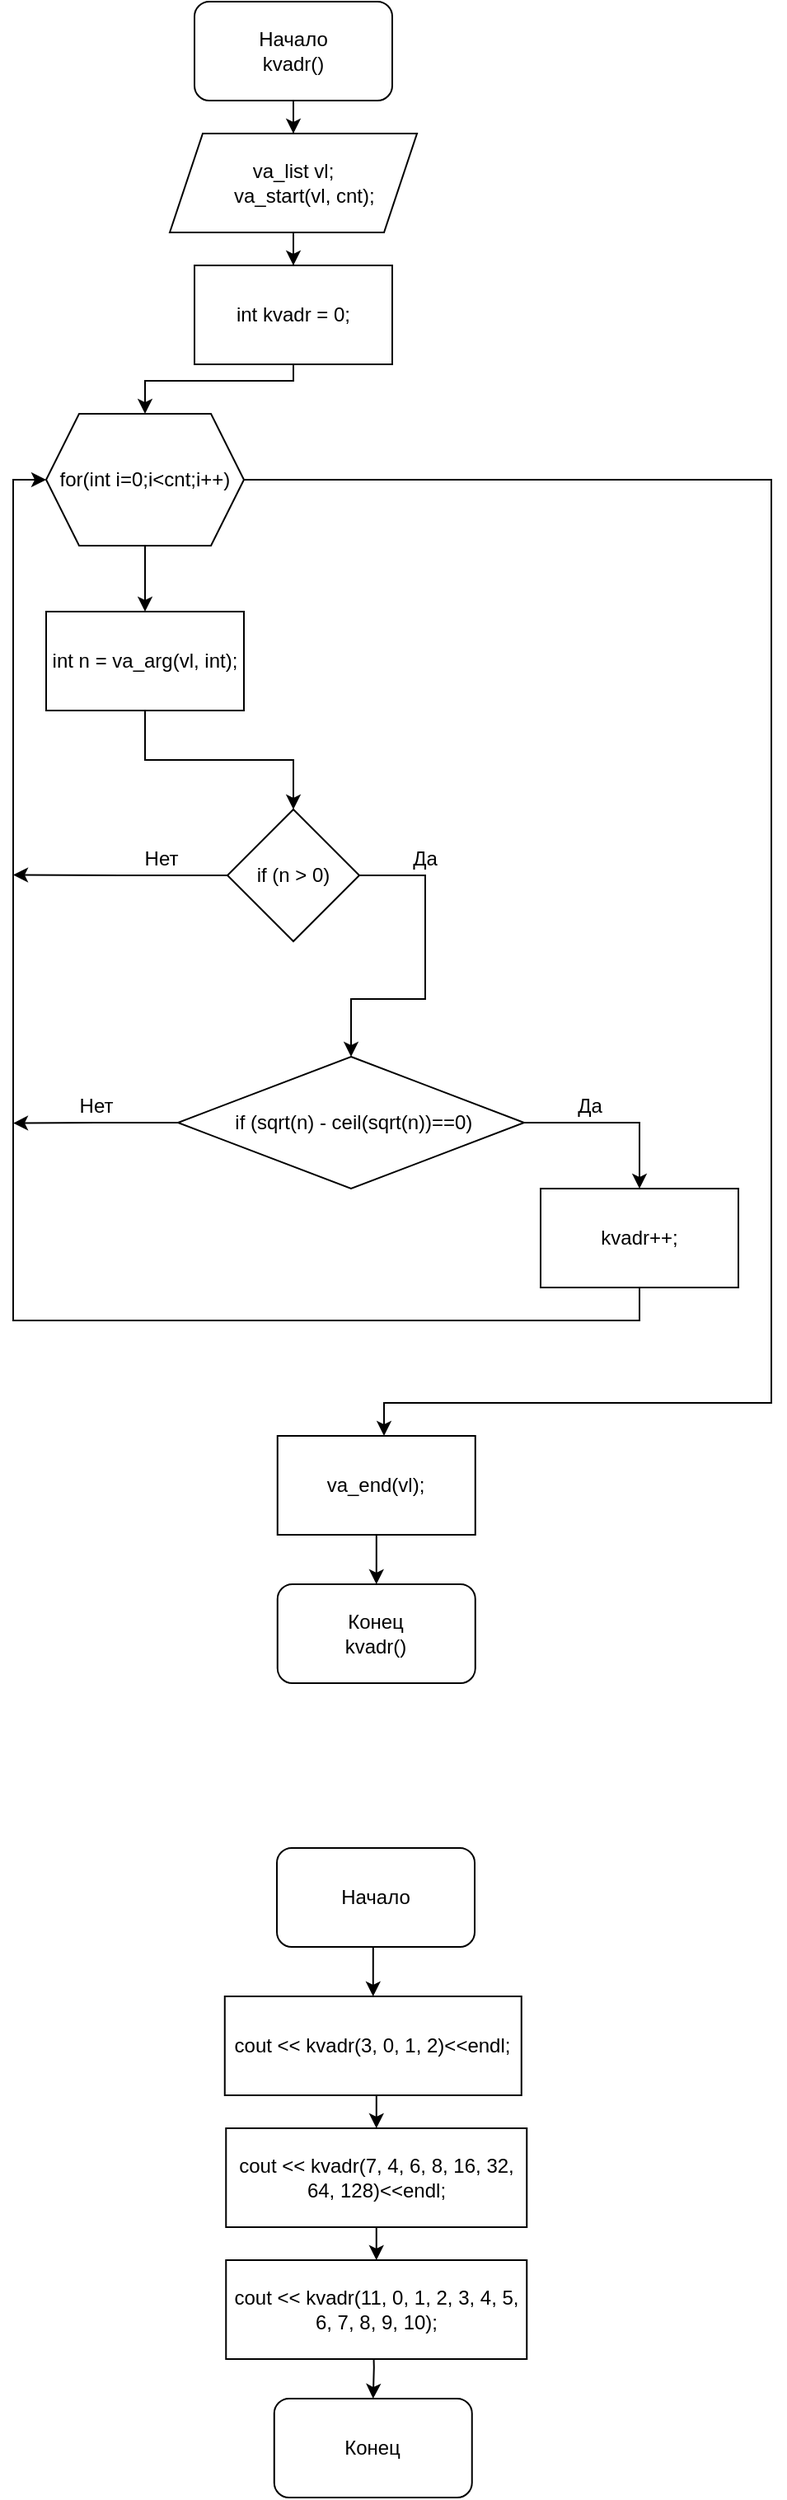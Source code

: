 <mxfile version="13.9.9" type="device" pages="2"><diagram id="C5RBs43oDa-KdzZeNtuy" name="Page-1"><mxGraphModel dx="1018" dy="1198" grid="1" gridSize="10" guides="1" tooltips="1" connect="1" arrows="1" fold="1" page="1" pageScale="1" pageWidth="827" pageHeight="1169" math="0" shadow="0"><root><mxCell id="WIyWlLk6GJQsqaUBKTNV-0"/><mxCell id="WIyWlLk6GJQsqaUBKTNV-1" parent="WIyWlLk6GJQsqaUBKTNV-0"/><mxCell id="dGNnTM6hRRXK89e1ibx2-0" style="edgeStyle=orthogonalEdgeStyle;rounded=0;orthogonalLoop=1;jettySize=auto;html=1;entryX=0.5;entryY=0;entryDx=0;entryDy=0;" edge="1" parent="WIyWlLk6GJQsqaUBKTNV-1" source="dGNnTM6hRRXK89e1ibx2-1" target="dGNnTM6hRRXK89e1ibx2-3"><mxGeometry relative="1" as="geometry"/></mxCell><mxCell id="dGNnTM6hRRXK89e1ibx2-1" value="Начало&lt;br&gt;kvadr()" style="rounded=1;whiteSpace=wrap;html=1;" vertex="1" parent="WIyWlLk6GJQsqaUBKTNV-1"><mxGeometry x="380" y="250" width="120" height="60" as="geometry"/></mxCell><mxCell id="dGNnTM6hRRXK89e1ibx2-2" style="edgeStyle=orthogonalEdgeStyle;rounded=0;orthogonalLoop=1;jettySize=auto;html=1;entryX=0.5;entryY=0;entryDx=0;entryDy=0;" edge="1" parent="WIyWlLk6GJQsqaUBKTNV-1" source="dGNnTM6hRRXK89e1ibx2-3" target="dGNnTM6hRRXK89e1ibx2-5"><mxGeometry relative="1" as="geometry"/></mxCell><mxCell id="dGNnTM6hRRXK89e1ibx2-3" value="&lt;div&gt;va_list vl;&lt;/div&gt;&lt;div&gt;&amp;nbsp; &amp;nbsp; va_start(vl, cnt);&lt;/div&gt;" style="shape=parallelogram;perimeter=parallelogramPerimeter;whiteSpace=wrap;html=1;fixedSize=1;" vertex="1" parent="WIyWlLk6GJQsqaUBKTNV-1"><mxGeometry x="365" y="330" width="150" height="60" as="geometry"/></mxCell><mxCell id="dGNnTM6hRRXK89e1ibx2-4" style="edgeStyle=orthogonalEdgeStyle;rounded=0;orthogonalLoop=1;jettySize=auto;html=1;entryX=0.5;entryY=0;entryDx=0;entryDy=0;" edge="1" parent="WIyWlLk6GJQsqaUBKTNV-1" source="dGNnTM6hRRXK89e1ibx2-5" target="dGNnTM6hRRXK89e1ibx2-8"><mxGeometry relative="1" as="geometry"><Array as="points"><mxPoint x="440" y="480"/><mxPoint x="350" y="480"/></Array></mxGeometry></mxCell><mxCell id="dGNnTM6hRRXK89e1ibx2-5" value="int kvadr = 0;" style="rounded=0;whiteSpace=wrap;html=1;" vertex="1" parent="WIyWlLk6GJQsqaUBKTNV-1"><mxGeometry x="380" y="410" width="120" height="60" as="geometry"/></mxCell><mxCell id="dGNnTM6hRRXK89e1ibx2-6" style="edgeStyle=orthogonalEdgeStyle;rounded=0;orthogonalLoop=1;jettySize=auto;html=1;entryX=0.5;entryY=0;entryDx=0;entryDy=0;" edge="1" parent="WIyWlLk6GJQsqaUBKTNV-1" source="dGNnTM6hRRXK89e1ibx2-8" target="dGNnTM6hRRXK89e1ibx2-10"><mxGeometry relative="1" as="geometry"/></mxCell><mxCell id="dGNnTM6hRRXK89e1ibx2-52" style="edgeStyle=orthogonalEdgeStyle;rounded=0;orthogonalLoop=1;jettySize=auto;html=1;exitX=1;exitY=0.5;exitDx=0;exitDy=0;" edge="1" parent="WIyWlLk6GJQsqaUBKTNV-1" source="dGNnTM6hRRXK89e1ibx2-8" target="dGNnTM6hRRXK89e1ibx2-23"><mxGeometry relative="1" as="geometry"><Array as="points"><mxPoint x="730" y="540"/><mxPoint x="730" y="1100"/><mxPoint x="495" y="1100"/></Array></mxGeometry></mxCell><mxCell id="dGNnTM6hRRXK89e1ibx2-8" value="for(int i=0;i&amp;lt;cnt;i++)" style="shape=hexagon;perimeter=hexagonPerimeter2;whiteSpace=wrap;html=1;fixedSize=1;" vertex="1" parent="WIyWlLk6GJQsqaUBKTNV-1"><mxGeometry x="290" y="500" width="120" height="80" as="geometry"/></mxCell><mxCell id="dGNnTM6hRRXK89e1ibx2-9" style="edgeStyle=orthogonalEdgeStyle;rounded=0;orthogonalLoop=1;jettySize=auto;html=1;entryX=0.5;entryY=0;entryDx=0;entryDy=0;" edge="1" parent="WIyWlLk6GJQsqaUBKTNV-1" source="dGNnTM6hRRXK89e1ibx2-10" target="dGNnTM6hRRXK89e1ibx2-13"><mxGeometry relative="1" as="geometry"/></mxCell><mxCell id="dGNnTM6hRRXK89e1ibx2-10" value="int n = va_arg(vl, int);" style="rounded=0;whiteSpace=wrap;html=1;" vertex="1" parent="WIyWlLk6GJQsqaUBKTNV-1"><mxGeometry x="290" y="620" width="120" height="60" as="geometry"/></mxCell><mxCell id="dGNnTM6hRRXK89e1ibx2-46" style="edgeStyle=orthogonalEdgeStyle;rounded=0;orthogonalLoop=1;jettySize=auto;html=1;exitX=1;exitY=0.5;exitDx=0;exitDy=0;" edge="1" parent="WIyWlLk6GJQsqaUBKTNV-1" source="dGNnTM6hRRXK89e1ibx2-13" target="dGNnTM6hRRXK89e1ibx2-16"><mxGeometry relative="1" as="geometry"><Array as="points"><mxPoint x="520" y="780"/><mxPoint x="520" y="855"/><mxPoint x="475" y="855"/></Array></mxGeometry></mxCell><mxCell id="dGNnTM6hRRXK89e1ibx2-47" style="edgeStyle=orthogonalEdgeStyle;rounded=0;orthogonalLoop=1;jettySize=auto;html=1;exitX=0;exitY=0.5;exitDx=0;exitDy=0;" edge="1" parent="WIyWlLk6GJQsqaUBKTNV-1" source="dGNnTM6hRRXK89e1ibx2-13"><mxGeometry relative="1" as="geometry"><mxPoint x="270" y="779.706" as="targetPoint"/></mxGeometry></mxCell><mxCell id="dGNnTM6hRRXK89e1ibx2-13" value="if (n &amp;gt; 0)" style="rhombus;whiteSpace=wrap;html=1;" vertex="1" parent="WIyWlLk6GJQsqaUBKTNV-1"><mxGeometry x="400" y="740" width="80" height="80" as="geometry"/></mxCell><mxCell id="dGNnTM6hRRXK89e1ibx2-48" style="edgeStyle=orthogonalEdgeStyle;rounded=0;orthogonalLoop=1;jettySize=auto;html=1;exitX=0;exitY=0.5;exitDx=0;exitDy=0;" edge="1" parent="WIyWlLk6GJQsqaUBKTNV-1" source="dGNnTM6hRRXK89e1ibx2-16"><mxGeometry relative="1" as="geometry"><mxPoint x="270" y="930.294" as="targetPoint"/></mxGeometry></mxCell><mxCell id="dGNnTM6hRRXK89e1ibx2-49" style="edgeStyle=orthogonalEdgeStyle;rounded=0;orthogonalLoop=1;jettySize=auto;html=1;exitX=1;exitY=0.5;exitDx=0;exitDy=0;entryX=0.5;entryY=0;entryDx=0;entryDy=0;" edge="1" parent="WIyWlLk6GJQsqaUBKTNV-1" source="dGNnTM6hRRXK89e1ibx2-16" target="dGNnTM6hRRXK89e1ibx2-18"><mxGeometry relative="1" as="geometry"/></mxCell><mxCell id="dGNnTM6hRRXK89e1ibx2-16" value="&amp;nbsp;if (sqrt(n) - ceil(sqrt(n))==0)" style="rhombus;whiteSpace=wrap;html=1;" vertex="1" parent="WIyWlLk6GJQsqaUBKTNV-1"><mxGeometry x="370" y="890" width="210" height="80" as="geometry"/></mxCell><mxCell id="dGNnTM6hRRXK89e1ibx2-17" value="Да" style="text;html=1;strokeColor=none;fillColor=none;align=center;verticalAlign=middle;whiteSpace=wrap;rounded=0;" vertex="1" parent="WIyWlLk6GJQsqaUBKTNV-1"><mxGeometry x="500" y="760" width="40" height="20" as="geometry"/></mxCell><mxCell id="dGNnTM6hRRXK89e1ibx2-51" style="edgeStyle=orthogonalEdgeStyle;rounded=0;orthogonalLoop=1;jettySize=auto;html=1;exitX=0.5;exitY=1;exitDx=0;exitDy=0;entryX=0;entryY=0.5;entryDx=0;entryDy=0;" edge="1" parent="WIyWlLk6GJQsqaUBKTNV-1" source="dGNnTM6hRRXK89e1ibx2-18" target="dGNnTM6hRRXK89e1ibx2-8"><mxGeometry relative="1" as="geometry"/></mxCell><mxCell id="dGNnTM6hRRXK89e1ibx2-18" value="kvadr++;" style="rounded=0;whiteSpace=wrap;html=1;" vertex="1" parent="WIyWlLk6GJQsqaUBKTNV-1"><mxGeometry x="590" y="970" width="120" height="60" as="geometry"/></mxCell><mxCell id="dGNnTM6hRRXK89e1ibx2-19" value="Нет" style="text;html=1;strokeColor=none;fillColor=none;align=center;verticalAlign=middle;whiteSpace=wrap;rounded=0;" vertex="1" parent="WIyWlLk6GJQsqaUBKTNV-1"><mxGeometry x="340" y="760" width="40" height="20" as="geometry"/></mxCell><mxCell id="dGNnTM6hRRXK89e1ibx2-20" value="Да" style="text;html=1;strokeColor=none;fillColor=none;align=center;verticalAlign=middle;whiteSpace=wrap;rounded=0;" vertex="1" parent="WIyWlLk6GJQsqaUBKTNV-1"><mxGeometry x="600" y="910" width="40" height="20" as="geometry"/></mxCell><mxCell id="dGNnTM6hRRXK89e1ibx2-22" style="edgeStyle=orthogonalEdgeStyle;rounded=0;orthogonalLoop=1;jettySize=auto;html=1;entryX=0.5;entryY=0;entryDx=0;entryDy=0;" edge="1" parent="WIyWlLk6GJQsqaUBKTNV-1" source="dGNnTM6hRRXK89e1ibx2-23" target="dGNnTM6hRRXK89e1ibx2-24"><mxGeometry relative="1" as="geometry"/></mxCell><mxCell id="dGNnTM6hRRXK89e1ibx2-23" value="va_end(vl);" style="rounded=0;whiteSpace=wrap;html=1;" vertex="1" parent="WIyWlLk6GJQsqaUBKTNV-1"><mxGeometry x="430.38" y="1120" width="120" height="60" as="geometry"/></mxCell><mxCell id="dGNnTM6hRRXK89e1ibx2-24" value="Конец&lt;br&gt;kvadr()" style="rounded=1;whiteSpace=wrap;html=1;" vertex="1" parent="WIyWlLk6GJQsqaUBKTNV-1"><mxGeometry x="430.38" y="1210" width="120" height="60" as="geometry"/></mxCell><mxCell id="dGNnTM6hRRXK89e1ibx2-36" style="edgeStyle=orthogonalEdgeStyle;rounded=0;orthogonalLoop=1;jettySize=auto;html=1;exitX=0.5;exitY=1;exitDx=0;exitDy=0;entryX=0.5;entryY=0;entryDx=0;entryDy=0;" edge="1" parent="WIyWlLk6GJQsqaUBKTNV-1" source="dGNnTM6hRRXK89e1ibx2-26" target="dGNnTM6hRRXK89e1ibx2-30"><mxGeometry relative="1" as="geometry"/></mxCell><mxCell id="dGNnTM6hRRXK89e1ibx2-26" value="Начало" style="rounded=1;whiteSpace=wrap;html=1;" vertex="1" parent="WIyWlLk6GJQsqaUBKTNV-1"><mxGeometry x="430.01" y="1370" width="120" height="60" as="geometry"/></mxCell><mxCell id="dGNnTM6hRRXK89e1ibx2-27" style="edgeStyle=orthogonalEdgeStyle;rounded=0;orthogonalLoop=1;jettySize=auto;html=1;entryX=0.5;entryY=0;entryDx=0;entryDy=0;" edge="1" parent="WIyWlLk6GJQsqaUBKTNV-1" target="dGNnTM6hRRXK89e1ibx2-29"><mxGeometry relative="1" as="geometry"><mxPoint x="488.38" y="1664" as="sourcePoint"/></mxGeometry></mxCell><mxCell id="dGNnTM6hRRXK89e1ibx2-29" value="Конец" style="rounded=1;whiteSpace=wrap;html=1;" vertex="1" parent="WIyWlLk6GJQsqaUBKTNV-1"><mxGeometry x="428.38" y="1704" width="120" height="60" as="geometry"/></mxCell><mxCell id="dGNnTM6hRRXK89e1ibx2-35" style="edgeStyle=orthogonalEdgeStyle;rounded=0;orthogonalLoop=1;jettySize=auto;html=1;exitX=0.5;exitY=1;exitDx=0;exitDy=0;entryX=0.5;entryY=0;entryDx=0;entryDy=0;" edge="1" parent="WIyWlLk6GJQsqaUBKTNV-1" source="dGNnTM6hRRXK89e1ibx2-30" target="dGNnTM6hRRXK89e1ibx2-31"><mxGeometry relative="1" as="geometry"/></mxCell><mxCell id="dGNnTM6hRRXK89e1ibx2-30" value="&lt;span&gt;cout &amp;lt;&amp;lt; kvadr(3, 0, 1, 2)&amp;lt;&amp;lt;endl;&lt;/span&gt;" style="rounded=0;whiteSpace=wrap;html=1;" vertex="1" parent="WIyWlLk6GJQsqaUBKTNV-1"><mxGeometry x="398.38" y="1460" width="180" height="60" as="geometry"/></mxCell><mxCell id="dGNnTM6hRRXK89e1ibx2-33" style="edgeStyle=orthogonalEdgeStyle;rounded=0;orthogonalLoop=1;jettySize=auto;html=1;exitX=0.5;exitY=1;exitDx=0;exitDy=0;entryX=0.5;entryY=0;entryDx=0;entryDy=0;" edge="1" parent="WIyWlLk6GJQsqaUBKTNV-1" source="dGNnTM6hRRXK89e1ibx2-31" target="dGNnTM6hRRXK89e1ibx2-32"><mxGeometry relative="1" as="geometry"/></mxCell><mxCell id="dGNnTM6hRRXK89e1ibx2-31" value="&lt;span&gt;cout &amp;lt;&amp;lt; kvadr(7, 4, 6, 8, 16, 32, 64, 128)&amp;lt;&amp;lt;endl;&lt;/span&gt;" style="rounded=0;whiteSpace=wrap;html=1;" vertex="1" parent="WIyWlLk6GJQsqaUBKTNV-1"><mxGeometry x="399.13" y="1540" width="182.5" height="60" as="geometry"/></mxCell><mxCell id="dGNnTM6hRRXK89e1ibx2-32" value="cout &amp;lt;&amp;lt; kvadr(11, 0, 1, 2, 3, 4, 5, 6, 7, 8, 9, 10);" style="rounded=0;whiteSpace=wrap;html=1;" vertex="1" parent="WIyWlLk6GJQsqaUBKTNV-1"><mxGeometry x="399.13" y="1620" width="182.5" height="60" as="geometry"/></mxCell><mxCell id="dGNnTM6hRRXK89e1ibx2-39" value="Нет" style="text;html=1;align=center;verticalAlign=middle;resizable=0;points=[];autosize=1;" vertex="1" parent="WIyWlLk6GJQsqaUBKTNV-1"><mxGeometry x="300" y="910" width="40" height="20" as="geometry"/></mxCell></root></mxGraphModel></diagram><diagram id="evVQlFT9REUtVE8ZEgPE" name="Страница 2"><mxGraphModel dx="1273" dy="1498" grid="1" gridSize="10" guides="1" tooltips="1" connect="1" arrows="1" fold="1" page="1" pageScale="1" pageWidth="827" pageHeight="1169" math="0" shadow="0"><root><mxCell id="-5j-XCHGE4Cav5qhxQPk-0"/><mxCell id="-5j-XCHGE4Cav5qhxQPk-1" parent="-5j-XCHGE4Cav5qhxQPk-0"/><mxCell id="-5j-XCHGE4Cav5qhxQPk-2" style="edgeStyle=orthogonalEdgeStyle;rounded=0;orthogonalLoop=1;jettySize=auto;html=1;entryX=0.5;entryY=0;entryDx=0;entryDy=0;" edge="1" parent="-5j-XCHGE4Cav5qhxQPk-1" source="-5j-XCHGE4Cav5qhxQPk-3" target="-5j-XCHGE4Cav5qhxQPk-5"><mxGeometry relative="1" as="geometry"/></mxCell><mxCell id="-5j-XCHGE4Cav5qhxQPk-3" value="Начало" style="rounded=1;whiteSpace=wrap;html=1;" vertex="1" parent="-5j-XCHGE4Cav5qhxQPk-1"><mxGeometry x="290" y="220" width="120" height="60" as="geometry"/></mxCell><mxCell id="-5j-XCHGE4Cav5qhxQPk-4" style="edgeStyle=orthogonalEdgeStyle;rounded=0;orthogonalLoop=1;jettySize=auto;html=1;entryX=0.5;entryY=0;entryDx=0;entryDy=0;" edge="1" parent="-5j-XCHGE4Cav5qhxQPk-1" source="-5j-XCHGE4Cav5qhxQPk-5" target="-5j-XCHGE4Cav5qhxQPk-7"><mxGeometry relative="1" as="geometry"/></mxCell><mxCell id="-5j-XCHGE4Cav5qhxQPk-5" value="int m, n;" style="rounded=0;whiteSpace=wrap;html=1;" vertex="1" parent="-5j-XCHGE4Cav5qhxQPk-1"><mxGeometry x="290" y="300" width="120" height="60" as="geometry"/></mxCell><mxCell id="-5j-XCHGE4Cav5qhxQPk-6" style="edgeStyle=orthogonalEdgeStyle;rounded=0;orthogonalLoop=1;jettySize=auto;html=1;entryX=0.5;entryY=0;entryDx=0;entryDy=0;" edge="1" parent="-5j-XCHGE4Cav5qhxQPk-1" source="-5j-XCHGE4Cav5qhxQPk-7" target="-5j-XCHGE4Cav5qhxQPk-9"><mxGeometry relative="1" as="geometry"/></mxCell><mxCell id="-5j-XCHGE4Cav5qhxQPk-7" value="&lt;div&gt;cout &amp;lt;&amp;lt; &quot;Количество строк: &quot;;&lt;/div&gt;&lt;div&gt;&lt;span&gt;&#9;&lt;/span&gt;cin &amp;gt;&amp;gt; n;&lt;/div&gt;&lt;div&gt;&lt;span&gt;&#9;&lt;/span&gt;cout &amp;lt;&amp;lt; &quot;Количество столбцов: &quot;;&lt;/div&gt;&lt;div&gt;&lt;span&gt;&#9;&lt;/span&gt;cin &amp;gt;&amp;gt; m;&lt;/div&gt;" style="shape=parallelogram;perimeter=parallelogramPerimeter;whiteSpace=wrap;html=1;fixedSize=1;" vertex="1" parent="-5j-XCHGE4Cav5qhxQPk-1"><mxGeometry x="237.5" y="380" width="225" height="60" as="geometry"/></mxCell><mxCell id="-5j-XCHGE4Cav5qhxQPk-8" style="edgeStyle=orthogonalEdgeStyle;rounded=0;orthogonalLoop=1;jettySize=auto;html=1;entryX=0.5;entryY=0;entryDx=0;entryDy=0;" edge="1" parent="-5j-XCHGE4Cav5qhxQPk-1" source="-5j-XCHGE4Cav5qhxQPk-9" target="-5j-XCHGE4Cav5qhxQPk-12"><mxGeometry relative="1" as="geometry"/></mxCell><mxCell id="-5j-XCHGE4Cav5qhxQPk-9" value="int** arr = new int*[n];" style="rounded=0;whiteSpace=wrap;html=1;" vertex="1" parent="-5j-XCHGE4Cav5qhxQPk-1"><mxGeometry x="290" y="460" width="120" height="60" as="geometry"/></mxCell><mxCell id="-5j-XCHGE4Cav5qhxQPk-10" style="edgeStyle=orthogonalEdgeStyle;rounded=0;orthogonalLoop=1;jettySize=auto;html=1;entryX=0;entryY=0.5;entryDx=0;entryDy=0;" edge="1" parent="-5j-XCHGE4Cav5qhxQPk-1" source="-5j-XCHGE4Cav5qhxQPk-12" target="-5j-XCHGE4Cav5qhxQPk-14"><mxGeometry relative="1" as="geometry"><Array as="points"><mxPoint x="180" y="590"/><mxPoint x="180" y="710"/></Array></mxGeometry></mxCell><mxCell id="-5j-XCHGE4Cav5qhxQPk-11" style="edgeStyle=orthogonalEdgeStyle;rounded=0;orthogonalLoop=1;jettySize=auto;html=1;entryX=0;entryY=0.5;entryDx=0;entryDy=0;" edge="1" parent="-5j-XCHGE4Cav5qhxQPk-1" source="-5j-XCHGE4Cav5qhxQPk-12" target="-5j-XCHGE4Cav5qhxQPk-22"><mxGeometry relative="1" as="geometry"/></mxCell><mxCell id="-5j-XCHGE4Cav5qhxQPk-12" value="for (int i = 0; i &amp;lt; n; i++)" style="shape=hexagon;perimeter=hexagonPerimeter2;whiteSpace=wrap;html=1;fixedSize=1;" vertex="1" parent="-5j-XCHGE4Cav5qhxQPk-1"><mxGeometry x="210" y="550" width="140" height="80" as="geometry"/></mxCell><mxCell id="-5j-XCHGE4Cav5qhxQPk-13" style="edgeStyle=orthogonalEdgeStyle;rounded=0;orthogonalLoop=1;jettySize=auto;html=1;entryX=0;entryY=0.5;entryDx=0;entryDy=0;" edge="1" parent="-5j-XCHGE4Cav5qhxQPk-1" source="-5j-XCHGE4Cav5qhxQPk-14" target="-5j-XCHGE4Cav5qhxQPk-17"><mxGeometry relative="1" as="geometry"/></mxCell><mxCell id="-5j-XCHGE4Cav5qhxQPk-14" value="arr[i] = new int[m];" style="rounded=0;whiteSpace=wrap;html=1;" vertex="1" parent="-5j-XCHGE4Cav5qhxQPk-1"><mxGeometry x="200" y="680" width="120" height="60" as="geometry"/></mxCell><mxCell id="-5j-XCHGE4Cav5qhxQPk-15" style="edgeStyle=orthogonalEdgeStyle;rounded=0;orthogonalLoop=1;jettySize=auto;html=1;entryX=0.5;entryY=1;entryDx=0;entryDy=0;" edge="1" parent="-5j-XCHGE4Cav5qhxQPk-1" source="-5j-XCHGE4Cav5qhxQPk-17" target="-5j-XCHGE4Cav5qhxQPk-12"><mxGeometry relative="1" as="geometry"><Array as="points"><mxPoint x="440" y="640"/><mxPoint x="280" y="640"/></Array></mxGeometry></mxCell><mxCell id="-5j-XCHGE4Cav5qhxQPk-16" style="edgeStyle=orthogonalEdgeStyle;rounded=0;orthogonalLoop=1;jettySize=auto;html=1;entryX=0.5;entryY=0;entryDx=0;entryDy=0;" edge="1" parent="-5j-XCHGE4Cav5qhxQPk-1" source="-5j-XCHGE4Cav5qhxQPk-17" target="-5j-XCHGE4Cav5qhxQPk-19"><mxGeometry relative="1" as="geometry"/></mxCell><mxCell id="-5j-XCHGE4Cav5qhxQPk-17" value="for (int j = 0; j &amp;lt; m; j++)" style="shape=hexagon;perimeter=hexagonPerimeter2;whiteSpace=wrap;html=1;fixedSize=1;" vertex="1" parent="-5j-XCHGE4Cav5qhxQPk-1"><mxGeometry x="380" y="650" width="120" height="80" as="geometry"/></mxCell><mxCell id="-5j-XCHGE4Cav5qhxQPk-18" style="edgeStyle=orthogonalEdgeStyle;rounded=0;orthogonalLoop=1;jettySize=auto;html=1;entryX=1;entryY=0.5;entryDx=0;entryDy=0;" edge="1" parent="-5j-XCHGE4Cav5qhxQPk-1" source="-5j-XCHGE4Cav5qhxQPk-19" target="-5j-XCHGE4Cav5qhxQPk-17"><mxGeometry relative="1" as="geometry"><Array as="points"><mxPoint x="550" y="790"/><mxPoint x="550" y="690"/></Array></mxGeometry></mxCell><mxCell id="-5j-XCHGE4Cav5qhxQPk-19" value="&lt;div&gt;cout &amp;lt;&amp;lt; &quot;Элемент матрицы: &quot;;&lt;/div&gt;&lt;div&gt;&lt;span&gt;&#9;&#9;&#9;&lt;/span&gt;cin &amp;gt;&amp;gt; arr[i][j];&lt;/div&gt;" style="shape=parallelogram;perimeter=parallelogramPerimeter;whiteSpace=wrap;html=1;fixedSize=1;" vertex="1" parent="-5j-XCHGE4Cav5qhxQPk-1"><mxGeometry x="400" y="770" width="140" height="60" as="geometry"/></mxCell><mxCell id="-5j-XCHGE4Cav5qhxQPk-20" style="edgeStyle=orthogonalEdgeStyle;rounded=0;orthogonalLoop=1;jettySize=auto;html=1;" edge="1" parent="-5j-XCHGE4Cav5qhxQPk-1" source="-5j-XCHGE4Cav5qhxQPk-22" target="-5j-XCHGE4Cav5qhxQPk-25"><mxGeometry relative="1" as="geometry"/></mxCell><mxCell id="-5j-XCHGE4Cav5qhxQPk-22" value="for (int i = 0; i &amp;lt; n; i++)" style="shape=hexagon;perimeter=hexagonPerimeter2;whiteSpace=wrap;html=1;fixedSize=1;" vertex="1" parent="-5j-XCHGE4Cav5qhxQPk-1"><mxGeometry x="500" y="550" width="130" height="80" as="geometry"/></mxCell><mxCell id="-5j-XCHGE4Cav5qhxQPk-77" style="edgeStyle=orthogonalEdgeStyle;rounded=0;orthogonalLoop=1;jettySize=auto;html=1;exitX=0.5;exitY=1;exitDx=0;exitDy=0;entryX=0.5;entryY=0;entryDx=0;entryDy=0;" edge="1" parent="-5j-XCHGE4Cav5qhxQPk-1" source="-5j-XCHGE4Cav5qhxQPk-25" target="-5j-XCHGE4Cav5qhxQPk-27"><mxGeometry relative="1" as="geometry"/></mxCell><mxCell id="-5j-XCHGE4Cav5qhxQPk-25" value="for (int j = 0; j &amp;lt; m; j++)" style="shape=hexagon;perimeter=hexagonPerimeter2;whiteSpace=wrap;html=1;fixedSize=1;" vertex="1" parent="-5j-XCHGE4Cav5qhxQPk-1"><mxGeometry x="640" y="640" width="120" height="80" as="geometry"/></mxCell><mxCell id="-5j-XCHGE4Cav5qhxQPk-78" style="edgeStyle=orthogonalEdgeStyle;rounded=0;orthogonalLoop=1;jettySize=auto;html=1;exitX=0.5;exitY=1;exitDx=0;exitDy=0;entryX=0;entryY=0.5;entryDx=0;entryDy=0;" edge="1" parent="-5j-XCHGE4Cav5qhxQPk-1" source="-5j-XCHGE4Cav5qhxQPk-27" target="-5j-XCHGE4Cav5qhxQPk-25"><mxGeometry relative="1" as="geometry"/></mxCell><mxCell id="-5j-XCHGE4Cav5qhxQPk-79" style="edgeStyle=orthogonalEdgeStyle;rounded=0;orthogonalLoop=1;jettySize=auto;html=1;exitX=0.5;exitY=1;exitDx=0;exitDy=0;entryX=0.5;entryY=1;entryDx=0;entryDy=0;" edge="1" parent="-5j-XCHGE4Cav5qhxQPk-1" source="-5j-XCHGE4Cav5qhxQPk-27" target="-5j-XCHGE4Cav5qhxQPk-22"><mxGeometry relative="1" as="geometry"><Array as="points"><mxPoint x="700" y="900"/><mxPoint x="565" y="900"/></Array></mxGeometry></mxCell><mxCell id="-5j-XCHGE4Cav5qhxQPk-27" value="cout &amp;lt;&amp;lt; arr[i][j] &amp;lt;&amp;lt;&quot;\t&quot;;" style="rounded=0;whiteSpace=wrap;html=1;" vertex="1" parent="-5j-XCHGE4Cav5qhxQPk-1"><mxGeometry x="640" y="800" width="120" height="60" as="geometry"/></mxCell><mxCell id="-5j-XCHGE4Cav5qhxQPk-28" style="edgeStyle=orthogonalEdgeStyle;rounded=0;orthogonalLoop=1;jettySize=auto;html=1;entryX=0.5;entryY=0;entryDx=0;entryDy=0;" edge="1" parent="-5j-XCHGE4Cav5qhxQPk-1" source="-5j-XCHGE4Cav5qhxQPk-29" target="-5j-XCHGE4Cav5qhxQPk-30"><mxGeometry relative="1" as="geometry"/></mxCell><mxCell id="-5j-XCHGE4Cav5qhxQPk-29" value="nullstolb(n,m,arr);" style="rounded=0;whiteSpace=wrap;html=1;" vertex="1" parent="-5j-XCHGE4Cav5qhxQPk-1"><mxGeometry x="570" y="930" width="120" height="60" as="geometry"/></mxCell><mxCell id="-5j-XCHGE4Cav5qhxQPk-30" value="Конец" style="rounded=1;whiteSpace=wrap;html=1;" vertex="1" parent="-5j-XCHGE4Cav5qhxQPk-1"><mxGeometry x="570" y="1010" width="120" height="60" as="geometry"/></mxCell><mxCell id="-5j-XCHGE4Cav5qhxQPk-31" style="edgeStyle=orthogonalEdgeStyle;rounded=0;orthogonalLoop=1;jettySize=auto;html=1;entryX=0.5;entryY=0;entryDx=0;entryDy=0;" edge="1" parent="-5j-XCHGE4Cav5qhxQPk-1" source="-5j-XCHGE4Cav5qhxQPk-32" target="-5j-XCHGE4Cav5qhxQPk-34"><mxGeometry relative="1" as="geometry"/></mxCell><mxCell id="-5j-XCHGE4Cav5qhxQPk-32" value="Начало&lt;br&gt;nullstolb(n,m,arr);" style="rounded=1;whiteSpace=wrap;html=1;" vertex="1" parent="-5j-XCHGE4Cav5qhxQPk-1"><mxGeometry x="470" y="1100" width="120" height="60" as="geometry"/></mxCell><mxCell id="-5j-XCHGE4Cav5qhxQPk-33" style="edgeStyle=orthogonalEdgeStyle;rounded=0;orthogonalLoop=1;jettySize=auto;html=1;" edge="1" parent="-5j-XCHGE4Cav5qhxQPk-1" source="-5j-XCHGE4Cav5qhxQPk-34" target="-5j-XCHGE4Cav5qhxQPk-37"><mxGeometry relative="1" as="geometry"/></mxCell><mxCell id="-5j-XCHGE4Cav5qhxQPk-34" value="int t = 0,k=0;" style="rounded=0;whiteSpace=wrap;html=1;" vertex="1" parent="-5j-XCHGE4Cav5qhxQPk-1"><mxGeometry x="470" y="1190" width="120" height="60" as="geometry"/></mxCell><mxCell id="-5j-XCHGE4Cav5qhxQPk-35" style="edgeStyle=orthogonalEdgeStyle;rounded=0;orthogonalLoop=1;jettySize=auto;html=1;entryX=0.5;entryY=0;entryDx=0;entryDy=0;" edge="1" parent="-5j-XCHGE4Cav5qhxQPk-1" source="-5j-XCHGE4Cav5qhxQPk-37" target="-5j-XCHGE4Cav5qhxQPk-39"><mxGeometry relative="1" as="geometry"><Array as="points"><mxPoint x="340" y="1330"/></Array></mxGeometry></mxCell><mxCell id="-5j-XCHGE4Cav5qhxQPk-36" style="edgeStyle=orthogonalEdgeStyle;rounded=0;orthogonalLoop=1;jettySize=auto;html=1;entryX=0.5;entryY=0;entryDx=0;entryDy=0;" edge="1" parent="-5j-XCHGE4Cav5qhxQPk-1" source="-5j-XCHGE4Cav5qhxQPk-37" target="-5j-XCHGE4Cav5qhxQPk-58"><mxGeometry relative="1" as="geometry"/></mxCell><mxCell id="-5j-XCHGE4Cav5qhxQPk-37" value="for (int i = 0; i &amp;lt; n; i++)" style="shape=hexagon;perimeter=hexagonPerimeter2;whiteSpace=wrap;html=1;fixedSize=1;" vertex="1" parent="-5j-XCHGE4Cav5qhxQPk-1"><mxGeometry x="390" y="1290" width="130" height="80" as="geometry"/></mxCell><mxCell id="-5j-XCHGE4Cav5qhxQPk-38" style="edgeStyle=orthogonalEdgeStyle;rounded=0;orthogonalLoop=1;jettySize=auto;html=1;entryX=0.5;entryY=0;entryDx=0;entryDy=0;" edge="1" parent="-5j-XCHGE4Cav5qhxQPk-1" source="-5j-XCHGE4Cav5qhxQPk-39" target="-5j-XCHGE4Cav5qhxQPk-42"><mxGeometry relative="1" as="geometry"><Array as="points"><mxPoint x="255" y="1420"/></Array></mxGeometry></mxCell><mxCell id="-5j-XCHGE4Cav5qhxQPk-39" value="for (int j = 0; j &amp;lt; m; j++)" style="shape=hexagon;perimeter=hexagonPerimeter2;whiteSpace=wrap;html=1;fixedSize=1;" vertex="1" parent="-5j-XCHGE4Cav5qhxQPk-1"><mxGeometry x="280" y="1380" width="120" height="80" as="geometry"/></mxCell><mxCell id="-5j-XCHGE4Cav5qhxQPk-40" value="" style="edgeStyle=orthogonalEdgeStyle;rounded=0;orthogonalLoop=1;jettySize=auto;html=1;" edge="1" parent="-5j-XCHGE4Cav5qhxQPk-1" source="-5j-XCHGE4Cav5qhxQPk-42" target="-5j-XCHGE4Cav5qhxQPk-44"><mxGeometry relative="1" as="geometry"><Array as="points"><mxPoint x="180" y="1520"/></Array></mxGeometry></mxCell><mxCell id="-5j-XCHGE4Cav5qhxQPk-41" style="edgeStyle=orthogonalEdgeStyle;rounded=0;orthogonalLoop=1;jettySize=auto;html=1;entryX=0.5;entryY=0;entryDx=0;entryDy=0;" edge="1" parent="-5j-XCHGE4Cav5qhxQPk-1" source="-5j-XCHGE4Cav5qhxQPk-42" target="-5j-XCHGE4Cav5qhxQPk-48"><mxGeometry relative="1" as="geometry"><Array as="points"><mxPoint x="330" y="1520"/></Array></mxGeometry></mxCell><mxCell id="-5j-XCHGE4Cav5qhxQPk-42" value="if (arr[i][j] == 0)" style="rhombus;whiteSpace=wrap;html=1;" vertex="1" parent="-5j-XCHGE4Cav5qhxQPk-1"><mxGeometry x="200" y="1480" width="110" height="80" as="geometry"/></mxCell><mxCell id="-5j-XCHGE4Cav5qhxQPk-43" style="edgeStyle=orthogonalEdgeStyle;rounded=0;orthogonalLoop=1;jettySize=auto;html=1;entryX=0;entryY=0;entryDx=0;entryDy=0;" edge="1" parent="-5j-XCHGE4Cav5qhxQPk-1" source="-5j-XCHGE4Cav5qhxQPk-44" target="-5j-XCHGE4Cav5qhxQPk-48"><mxGeometry relative="1" as="geometry"><Array as="points"><mxPoint x="310" y="1590"/></Array></mxGeometry></mxCell><mxCell id="-5j-XCHGE4Cav5qhxQPk-44" value="t++;" style="whiteSpace=wrap;html=1;" vertex="1" parent="-5j-XCHGE4Cav5qhxQPk-1"><mxGeometry x="120" y="1560" width="120" height="60" as="geometry"/></mxCell><mxCell id="-5j-XCHGE4Cav5qhxQPk-45" value="Да" style="text;html=1;strokeColor=none;fillColor=none;align=center;verticalAlign=middle;whiteSpace=wrap;rounded=0;" vertex="1" parent="-5j-XCHGE4Cav5qhxQPk-1"><mxGeometry x="170" y="1500" width="40" height="20" as="geometry"/></mxCell><mxCell id="-5j-XCHGE4Cav5qhxQPk-46" style="edgeStyle=orthogonalEdgeStyle;rounded=0;orthogonalLoop=1;jettySize=auto;html=1;entryX=0.5;entryY=0;entryDx=0;entryDy=0;" edge="1" parent="-5j-XCHGE4Cav5qhxQPk-1" source="-5j-XCHGE4Cav5qhxQPk-48" target="-5j-XCHGE4Cav5qhxQPk-51"><mxGeometry relative="1" as="geometry"><Array as="points"><mxPoint x="250" y="1640"/></Array></mxGeometry></mxCell><mxCell id="-5j-XCHGE4Cav5qhxQPk-47" style="edgeStyle=orthogonalEdgeStyle;rounded=0;orthogonalLoop=1;jettySize=auto;html=1;entryX=0.5;entryY=0;entryDx=0;entryDy=0;" edge="1" parent="-5j-XCHGE4Cav5qhxQPk-1" source="-5j-XCHGE4Cav5qhxQPk-48" target="-5j-XCHGE4Cav5qhxQPk-54"><mxGeometry relative="1" as="geometry"><Array as="points"><mxPoint x="410" y="1640"/></Array></mxGeometry></mxCell><mxCell id="-5j-XCHGE4Cav5qhxQPk-48" value="if (t == m)" style="rhombus;whiteSpace=wrap;html=1;" vertex="1" parent="-5j-XCHGE4Cav5qhxQPk-1"><mxGeometry x="290" y="1600" width="80" height="80" as="geometry"/></mxCell><mxCell id="-5j-XCHGE4Cav5qhxQPk-49" value="Нет" style="text;html=1;strokeColor=none;fillColor=none;align=center;verticalAlign=middle;whiteSpace=wrap;rounded=0;" vertex="1" parent="-5j-XCHGE4Cav5qhxQPk-1"><mxGeometry x="300" y="1500" width="40" height="20" as="geometry"/></mxCell><mxCell id="-5j-XCHGE4Cav5qhxQPk-50" style="edgeStyle=orthogonalEdgeStyle;rounded=0;orthogonalLoop=1;jettySize=auto;html=1;entryX=0.5;entryY=1;entryDx=0;entryDy=0;" edge="1" parent="-5j-XCHGE4Cav5qhxQPk-1" source="-5j-XCHGE4Cav5qhxQPk-51" target="-5j-XCHGE4Cav5qhxQPk-54"><mxGeometry relative="1" as="geometry"/></mxCell><mxCell id="-5j-XCHGE4Cav5qhxQPk-51" value="k = i;" style="rounded=0;whiteSpace=wrap;html=1;" vertex="1" parent="-5j-XCHGE4Cav5qhxQPk-1"><mxGeometry x="190" y="1690" width="120" height="60" as="geometry"/></mxCell><mxCell id="-5j-XCHGE4Cav5qhxQPk-52" value="Да" style="text;html=1;strokeColor=none;fillColor=none;align=center;verticalAlign=middle;whiteSpace=wrap;rounded=0;" vertex="1" parent="-5j-XCHGE4Cav5qhxQPk-1"><mxGeometry x="250" y="1620" width="40" height="20" as="geometry"/></mxCell><mxCell id="-5j-XCHGE4Cav5qhxQPk-53" style="edgeStyle=orthogonalEdgeStyle;rounded=0;orthogonalLoop=1;jettySize=auto;html=1;entryX=0.625;entryY=1;entryDx=0;entryDy=0;" edge="1" parent="-5j-XCHGE4Cav5qhxQPk-1" source="-5j-XCHGE4Cav5qhxQPk-54" target="-5j-XCHGE4Cav5qhxQPk-39"><mxGeometry relative="1" as="geometry"><Array as="points"><mxPoint x="480" y="1720"/><mxPoint x="480" y="1575"/><mxPoint x="355" y="1575"/></Array></mxGeometry></mxCell><mxCell id="-5j-XCHGE4Cav5qhxQPk-54" value="t = 0;" style="rounded=0;whiteSpace=wrap;html=1;" vertex="1" parent="-5j-XCHGE4Cav5qhxQPk-1"><mxGeometry x="350" y="1690" width="120" height="60" as="geometry"/></mxCell><mxCell id="-5j-XCHGE4Cav5qhxQPk-55" value="Нет" style="text;html=1;strokeColor=none;fillColor=none;align=center;verticalAlign=middle;whiteSpace=wrap;rounded=0;" vertex="1" parent="-5j-XCHGE4Cav5qhxQPk-1"><mxGeometry x="370" y="1620" width="40" height="20" as="geometry"/></mxCell><mxCell id="-5j-XCHGE4Cav5qhxQPk-56" style="edgeStyle=orthogonalEdgeStyle;rounded=0;orthogonalLoop=1;jettySize=auto;html=1;entryX=0.25;entryY=0;entryDx=0;entryDy=0;" edge="1" parent="-5j-XCHGE4Cav5qhxQPk-1" source="-5j-XCHGE4Cav5qhxQPk-58" target="-5j-XCHGE4Cav5qhxQPk-60"><mxGeometry relative="1" as="geometry"><Array as="points"><mxPoint x="573" y="1440"/></Array></mxGeometry></mxCell><mxCell id="-5j-XCHGE4Cav5qhxQPk-81" style="edgeStyle=orthogonalEdgeStyle;rounded=0;orthogonalLoop=1;jettySize=auto;html=1;exitX=1;exitY=0.5;exitDx=0;exitDy=0;" edge="1" parent="-5j-XCHGE4Cav5qhxQPk-1" source="-5j-XCHGE4Cav5qhxQPk-58" target="-5j-XCHGE4Cav5qhxQPk-72"><mxGeometry relative="1" as="geometry"><Array as="points"><mxPoint x="870" y="1440"/><mxPoint x="870" y="2020"/><mxPoint x="770" y="2020"/></Array></mxGeometry></mxCell><mxCell id="-5j-XCHGE4Cav5qhxQPk-58" value="if (k != 0)" style="rhombus;whiteSpace=wrap;html=1;" vertex="1" parent="-5j-XCHGE4Cav5qhxQPk-1"><mxGeometry x="650" y="1400" width="80" height="80" as="geometry"/></mxCell><mxCell id="-5j-XCHGE4Cav5qhxQPk-59" style="edgeStyle=orthogonalEdgeStyle;rounded=0;orthogonalLoop=1;jettySize=auto;html=1;entryX=0.5;entryY=0;entryDx=0;entryDy=0;" edge="1" parent="-5j-XCHGE4Cav5qhxQPk-1" source="-5j-XCHGE4Cav5qhxQPk-60" target="-5j-XCHGE4Cav5qhxQPk-62"><mxGeometry relative="1" as="geometry"/></mxCell><mxCell id="-5j-XCHGE4Cav5qhxQPk-60" value="&lt;div&gt;cout &amp;lt;&amp;lt; &quot;Строка с нулями: &quot; &amp;lt;&amp;lt; k + 1 &amp;lt;&amp;lt; endl;&lt;/div&gt;&lt;div&gt;&lt;span&gt;&#9;&#9;&lt;/span&gt;cout &amp;lt;&amp;lt; &quot;Уменьшенные на 2 элементы &quot; &amp;lt;&amp;lt; k + 1 &amp;lt;&amp;lt; &quot; столбца:&quot; &amp;lt;&amp;lt; endl;&lt;/div&gt;" style="shape=parallelogram;perimeter=parallelogramPerimeter;whiteSpace=wrap;html=1;fixedSize=1;" vertex="1" parent="-5j-XCHGE4Cav5qhxQPk-1"><mxGeometry x="490" y="1500" width="330" height="60" as="geometry"/></mxCell><mxCell id="-5j-XCHGE4Cav5qhxQPk-61" style="edgeStyle=orthogonalEdgeStyle;rounded=0;orthogonalLoop=1;jettySize=auto;html=1;entryX=0.5;entryY=0;entryDx=0;entryDy=0;" edge="1" parent="-5j-XCHGE4Cav5qhxQPk-1" source="-5j-XCHGE4Cav5qhxQPk-62" target="-5j-XCHGE4Cav5qhxQPk-65"><mxGeometry relative="1" as="geometry"><Array as="points"><mxPoint x="550" y="1635"/><mxPoint x="550" y="1695"/><mxPoint x="600" y="1695"/></Array></mxGeometry></mxCell><mxCell id="-5j-XCHGE4Cav5qhxQPk-62" value="for (int i = 0; i &amp;lt; n; i++)" style="shape=hexagon;perimeter=hexagonPerimeter2;whiteSpace=wrap;html=1;fixedSize=1;" vertex="1" parent="-5j-XCHGE4Cav5qhxQPk-1"><mxGeometry x="560" y="1595" width="130" height="80" as="geometry"/></mxCell><mxCell id="-5j-XCHGE4Cav5qhxQPk-63" style="edgeStyle=orthogonalEdgeStyle;rounded=0;orthogonalLoop=1;jettySize=auto;html=1;entryX=0;entryY=0.25;entryDx=0;entryDy=0;" edge="1" parent="-5j-XCHGE4Cav5qhxQPk-1" source="-5j-XCHGE4Cav5qhxQPk-65" target="-5j-XCHGE4Cav5qhxQPk-62"><mxGeometry relative="1" as="geometry"><Array as="points"><mxPoint x="510" y="1750"/><mxPoint x="510" y="1618"/></Array></mxGeometry></mxCell><mxCell id="-5j-XCHGE4Cav5qhxQPk-64" style="edgeStyle=orthogonalEdgeStyle;rounded=0;orthogonalLoop=1;jettySize=auto;html=1;entryX=0.5;entryY=0;entryDx=0;entryDy=0;" edge="1" parent="-5j-XCHGE4Cav5qhxQPk-1" source="-5j-XCHGE4Cav5qhxQPk-65" target="-5j-XCHGE4Cav5qhxQPk-67"><mxGeometry relative="1" as="geometry"/></mxCell><mxCell id="-5j-XCHGE4Cav5qhxQPk-65" value="for (int j = 0; j &amp;lt; m; j++)" style="shape=hexagon;perimeter=hexagonPerimeter2;whiteSpace=wrap;html=1;fixedSize=1;" vertex="1" parent="-5j-XCHGE4Cav5qhxQPk-1"><mxGeometry x="540" y="1710" width="120" height="80" as="geometry"/></mxCell><mxCell id="-5j-XCHGE4Cav5qhxQPk-66" style="edgeStyle=orthogonalEdgeStyle;rounded=0;orthogonalLoop=1;jettySize=auto;html=1;entryX=0.567;entryY=-0.033;entryDx=0;entryDy=0;entryPerimeter=0;" edge="1" parent="-5j-XCHGE4Cav5qhxQPk-1" source="-5j-XCHGE4Cav5qhxQPk-67" target="-5j-XCHGE4Cav5qhxQPk-70"><mxGeometry relative="1" as="geometry"/></mxCell><mxCell id="-5j-XCHGE4Cav5qhxQPk-67" value="arr[i][j] = arr[i][j] / 2;" style="rounded=0;whiteSpace=wrap;html=1;" vertex="1" parent="-5j-XCHGE4Cav5qhxQPk-1"><mxGeometry x="510" y="1820" width="120" height="60" as="geometry"/></mxCell><mxCell id="-5j-XCHGE4Cav5qhxQPk-68" style="edgeStyle=orthogonalEdgeStyle;rounded=0;orthogonalLoop=1;jettySize=auto;html=1;entryX=1;entryY=0.5;entryDx=0;entryDy=0;" edge="1" parent="-5j-XCHGE4Cav5qhxQPk-1" source="-5j-XCHGE4Cav5qhxQPk-70" target="-5j-XCHGE4Cav5qhxQPk-62"><mxGeometry relative="1" as="geometry"><Array as="points"><mxPoint x="710" y="1940"/><mxPoint x="710" y="1635"/></Array></mxGeometry></mxCell><mxCell id="-5j-XCHGE4Cav5qhxQPk-82" style="edgeStyle=orthogonalEdgeStyle;rounded=0;orthogonalLoop=1;jettySize=auto;html=1;exitX=0.5;exitY=1;exitDx=0;exitDy=0;entryX=0.5;entryY=0;entryDx=0;entryDy=0;" edge="1" parent="-5j-XCHGE4Cav5qhxQPk-1" source="-5j-XCHGE4Cav5qhxQPk-70" target="-5j-XCHGE4Cav5qhxQPk-72"><mxGeometry relative="1" as="geometry"><Array as="points"><mxPoint x="560" y="2020"/><mxPoint x="770" y="2020"/></Array></mxGeometry></mxCell><mxCell id="-5j-XCHGE4Cav5qhxQPk-70" value="cout &amp;lt;&amp;lt; arr[i][j];" style="shape=parallelogram;perimeter=parallelogramPerimeter;whiteSpace=wrap;html=1;fixedSize=1;" vertex="1" parent="-5j-XCHGE4Cav5qhxQPk-1"><mxGeometry x="500" y="1910" width="120" height="60" as="geometry"/></mxCell><mxCell id="-5j-XCHGE4Cav5qhxQPk-71" style="edgeStyle=orthogonalEdgeStyle;rounded=0;orthogonalLoop=1;jettySize=auto;html=1;entryX=0.5;entryY=0;entryDx=0;entryDy=0;" edge="1" parent="-5j-XCHGE4Cav5qhxQPk-1" source="-5j-XCHGE4Cav5qhxQPk-72" target="-5j-XCHGE4Cav5qhxQPk-75"><mxGeometry relative="1" as="geometry"/></mxCell><mxCell id="-5j-XCHGE4Cav5qhxQPk-72" value="else cout &amp;lt;&amp;lt; &quot;Нет строк с нулями&quot; &amp;lt;&amp;lt; endl;" style="shape=parallelogram;perimeter=parallelogramPerimeter;whiteSpace=wrap;html=1;fixedSize=1;" vertex="1" parent="-5j-XCHGE4Cav5qhxQPk-1"><mxGeometry x="635" y="2060" width="270" height="60" as="geometry"/></mxCell><mxCell id="-5j-XCHGE4Cav5qhxQPk-73" value="Да" style="text;html=1;strokeColor=none;fillColor=none;align=center;verticalAlign=middle;whiteSpace=wrap;rounded=0;" vertex="1" parent="-5j-XCHGE4Cav5qhxQPk-1"><mxGeometry x="605" y="1420" width="40" height="20" as="geometry"/></mxCell><mxCell id="-5j-XCHGE4Cav5qhxQPk-74" value="Нет" style="text;html=1;strokeColor=none;fillColor=none;align=center;verticalAlign=middle;whiteSpace=wrap;rounded=0;" vertex="1" parent="-5j-XCHGE4Cav5qhxQPk-1"><mxGeometry x="790" y="1420" width="40" height="20" as="geometry"/></mxCell><mxCell id="-5j-XCHGE4Cav5qhxQPk-75" value="Конец&lt;br&gt;nullstolb(n,m,arr);" style="rounded=1;whiteSpace=wrap;html=1;" vertex="1" parent="-5j-XCHGE4Cav5qhxQPk-1"><mxGeometry x="710" y="2170" width="120" height="60" as="geometry"/></mxCell><mxCell id="-5j-XCHGE4Cav5qhxQPk-80" value="" style="endArrow=classic;html=1;entryX=0.5;entryY=0;entryDx=0;entryDy=0;" edge="1" parent="-5j-XCHGE4Cav5qhxQPk-1" target="-5j-XCHGE4Cav5qhxQPk-29"><mxGeometry width="50" height="50" relative="1" as="geometry"><mxPoint x="630" y="900" as="sourcePoint"/><mxPoint x="650" y="890" as="targetPoint"/></mxGeometry></mxCell></root></mxGraphModel></diagram></mxfile>